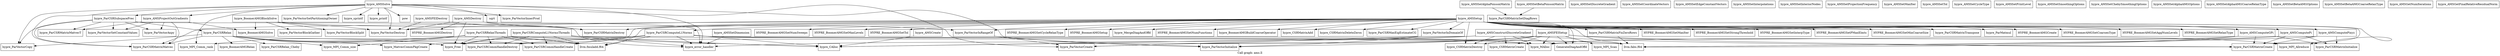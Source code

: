 digraph "Call graph: ams.ll" {
	label="Call graph: ams.ll";

	Node0x5566644f6c90 [shape=record,label="{hypre_ParCSRRelax}"];
	Node0x5566644f6c90 -> Node0x5566645056b0;
	Node0x5566644f6c90 -> Node0x556664502a80;
	Node0x5566644f6c90 -> Node0x556664500410;
	Node0x5566644f6c90 -> Node0x556664528cd0;
	Node0x5566644f6c90 -> Node0x556664524410;
	Node0x5566644f6c90 -> Node0x55666452b180;
	Node0x5566644f6c90 -> Node0x55666451de20;
	Node0x5566644f6c90 -> Node0x55666451b020;
	Node0x5566644f6c90 -> Node0x55666453a670;
	Node0x5566644f6c90 -> Node0x556664507800;
	Node0x5566644f6c90 -> Node0x55666452f350;
	Node0x5566645056b0 [shape=record,label="{hypre_ParVectorCopy}"];
	Node0x556664502a80 [shape=record,label="{hypre_ParCSRMatrixMatvec}"];
	Node0x556664500410 [shape=record,label="{hypre_MAlloc}"];
	Node0x556664528cd0 [shape=record,label="{hypre_MPI_Comm_size}"];
	Node0x556664524410 [shape=record,label="{hypre_MatvecCommPkgCreate}"];
	Node0x55666451de20 [shape=record,label="{hypre_ParCSRCommHandleCreate}"];
	Node0x55666451b020 [shape=record,label="{hypre_ParCSRCommHandleDestroy}"];
	Node0x55666453a670 [shape=record,label="{hypre_Free}"];
	Node0x556664507800 [shape=record,label="{llvm.fmuladd.f64}"];
	Node0x5566645504b0 [shape=record,label="{hypre_ParVectorInRangeOf}"];
	Node0x5566645504b0 -> Node0x556664560aa0;
	Node0x5566645504b0 -> Node0x55666455aac0;
	Node0x556664560aa0 [shape=record,label="{hypre_ParVectorCreate}"];
	Node0x55666452f350 [shape=record,label="{hypre_ParCSRRelax_Cheby}"];
	Node0x55666452b180 [shape=record,label="{hypre_BoomerAMGRelax}"];
	Node0x55666455aac0 [shape=record,label="{hypre_ParVectorInitialize}"];
	Node0x55666455a640 [shape=record,label="{hypre_ParVectorInDomainOf}"];
	Node0x55666455a640 -> Node0x556664560aa0;
	Node0x55666455a640 -> Node0x55666455aac0;
	Node0x556664552590 [shape=record,label="{hypre_ParVectorBlockSplit}"];
	Node0x5566645f5f40 [shape=record,label="{hypre_AMSCreate}"];
	Node0x5566645f5f40 -> Node0x5566645cb900;
	Node0x556664734680 [shape=record,label="{HYPRE_BoomerAMGSetMaxIter}"];
	Node0x556664731a50 [shape=record,label="{HYPRE_BoomerAMGSetStrongThreshold}"];
	Node0x556664711ab0 [shape=record,label="{HYPRE_BoomerAMGSetInterpType}"];
	Node0x55666473b1b0 [shape=record,label="{HYPRE_BoomerAMGSetPMaxElmts}"];
	Node0x556664672600 [shape=record,label="{HYPRE_BoomerAMGSetMinCoarseSize}"];
	Node0x55666456d250 [shape=record,label="{hypre_ParVectorBlockGather}"];
	Node0x5566645651d0 [shape=record,label="{hypre_BoomerAMGBlockSolve}"];
	Node0x5566645651d0 -> Node0x556664574a20;
	Node0x5566645651d0 -> Node0x5566645504b0;
	Node0x5566645651d0 -> Node0x556664571880;
	Node0x5566645651d0 -> Node0x556664552590;
	Node0x5566645651d0 -> Node0x55666456d250;
	Node0x556664574a20 [shape=record,label="{hypre_BoomerAMGSolve}"];
	Node0x556664571880 [shape=record,label="{hypre_ParVectorDestroy}"];
	Node0x55666456f7b0 [shape=record,label="{hypre_ParCSRMatrixFixZeroRows}"];
	Node0x55666456f7b0 -> Node0x5566645d1810;
	Node0x5566645d1810 [shape=record,label="{llvm.fabs.f64}"];
	Node0x5566645d1390 [shape=record,label="{hypre_ParCSRComputeL1Norms}"];
	Node0x5566645d1390 -> Node0x556664500410;
	Node0x5566645d1390 -> Node0x5566645cb900;
	Node0x5566645d1390 -> Node0x55666453a670;
	Node0x5566645d1390 -> Node0x55666451de20;
	Node0x5566645d1390 -> Node0x55666451b020;
	Node0x5566645d1390 -> Node0x5566645cb480;
	Node0x5566645d1390 -> Node0x5566645d1810;
	Node0x5566645d1390 -> Node0x556664507800;
	Node0x5566645cb900 [shape=record,label="{hypre_CAlloc}"];
	Node0x5566645cb480 [shape=record,label="{hypre_error_handler}"];
	Node0x5566645c1a20 [shape=record,label="{hypre_ParCSRMatrixSetDiagRows}"];
	Node0x5566646e53b0 [shape=record,label="{hypre_AMSSetup}"];
	Node0x5566646e53b0 -> Node0x5566646ff5e0;
	Node0x5566646e53b0 -> Node0x55666455a640;
	Node0x5566646e53b0 -> Node0x55666470b270;
	Node0x5566646e53b0 -> Node0x55666456f7b0;
	Node0x5566646e53b0 -> Node0x556664703680;
	Node0x5566646e53b0 -> Node0x556664701fe0;
	Node0x5566646e53b0 -> Node0x55666470fee0;
	Node0x5566646e53b0 -> Node0x55666471e740;
	Node0x5566646e53b0 -> Node0x55666471be70;
	Node0x5566646e53b0 -> Node0x5566647134f0;
	Node0x5566646e53b0 -> Node0x556664724230;
	Node0x5566646e53b0 -> Node0x556664734680;
	Node0x5566646e53b0 -> Node0x556664731a50;
	Node0x5566646e53b0 -> Node0x556664711ab0;
	Node0x5566646e53b0 -> Node0x55666473b1b0;
	Node0x5566646e53b0 -> Node0x556664672600;
	Node0x5566646e53b0 -> Node0x556664514e30;
	Node0x5566646e53b0 -> Node0x55666473c690;
	Node0x5566646e53b0 -> Node0x5566645504b0;
	Node0x5566646e53b0 -> Node0x5566644dd020;
	Node0x5566646e53b0 -> Node0x556664509b80;
	Node0x5566646e53b0 -> Node0x5566645d1810;
	Node0x5566646e53b0 -> Node0x5566644e9ee0;
	Node0x5566646e53b0 -> Node0x55666472d7b0;
	Node0x5566646e53b0 -> Node0x5566644dcdb0;
	Node0x5566646e53b0 -> Node0x5566644dcd30;
	Node0x5566646e53b0 -> Node0x55666472da50;
	Node0x5566646e53b0 -> Node0x5566646d7440;
	Node0x5566646e53b0 -> Node0x556664500490;
	Node0x5566646e53b0 -> Node0x5566645ed130;
	Node0x5566646e53b0 -> Node0x556664571880;
	Node0x5566646e53b0 -> Node0x556664507800;
	Node0x5566646e53b0 -> Node0x556664524410;
	Node0x5566646e53b0 -> Node0x5566646cd1d0;
	Node0x5566646e53b0 -> Node0x5566645d1390;
	Node0x5566646e53b0 -> Node0x5566644f2b60;
	Node0x5566646e53b0 -> Node0x5566646eae20;
	Node0x5566646e53b0 -> Node0x556664502a80;
	Node0x5566646e53b0 -> Node0x5566646ea8c0;
	Node0x5566645f30d0 [shape=record,label="{hypre_AMSDestroy}"];
	Node0x5566645f30d0 -> Node0x5566645cb480;
	Node0x5566645f30d0 -> Node0x5566645ed130;
	Node0x5566645f30d0 -> Node0x5566645eccb0;
	Node0x5566645f30d0 -> Node0x55666453a670;
	Node0x5566645f30d0 -> Node0x556664571880;
	Node0x5566645ed130 [shape=record,label="{hypre_ParCSRMatrixDestroy}"];
	Node0x5566645eccb0 [shape=record,label="{HYPRE_BoomerAMGDestroy}"];
	Node0x5566645ef5e0 [shape=record,label="{hypre_AMSSetDimension}"];
	Node0x5566645ef5e0 -> Node0x5566645cb480;
	Node0x556664614410 [shape=record,label="{hypre_AMSSetDiscreteGradient}"];
	Node0x55666460efc0 [shape=record,label="{hypre_AMSSetCoordinateVectors}"];
	Node0x55666460c150 [shape=record,label="{hypre_AMSSetEdgeConstantVectors}"];
	Node0x55666461bf90 [shape=record,label="{hypre_AMSSetInterpolations}"];
	Node0x55666458ba10 [shape=record,label="{hypre_AMSSetAlphaPoissonMatrix}"];
	Node0x55666458ba10 -> Node0x5566645c1a20;
	Node0x556664586810 [shape=record,label="{hypre_AMSSetBetaPoissonMatrix}"];
	Node0x556664586810 -> Node0x5566645c1a20;
	Node0x556664580d80 [shape=record,label="{hypre_AMSSetInteriorNodes}"];
	Node0x556664624070 [shape=record,label="{hypre_AMSSetProjectionFrequency}"];
	Node0x556664671810 [shape=record,label="{hypre_AMSSetMaxIter}"];
	Node0x556664633020 [shape=record,label="{hypre_AMSSetTol}"];
	Node0x5566646263b0 [shape=record,label="{hypre_AMSSetCycleType}"];
	Node0x55666464ab90 [shape=record,label="{hypre_AMSSetPrintLevel}"];
	Node0x5566646b52f0 [shape=record,label="{hypre_AMSSetSmoothingOptions}"];
	Node0x5566646aed70 [shape=record,label="{hypre_AMSSetChebySmoothingOptions}"];
	Node0x5566646a9180 [shape=record,label="{hypre_AMSSetAlphaAMGOptions}"];
	Node0x5566646c36e0 [shape=record,label="{hypre_AMSSetAlphaAMGCoarseRelaxType}"];
	Node0x5566646d23e0 [shape=record,label="{hypre_AMSSetBetaAMGOptions}"];
	Node0x5566646d7ff0 [shape=record,label="{hypre_AMSSetBetaAMGCoarseRelaxType}"];
	Node0x5566646cd1d0 [shape=record,label="{hypre_AMSComputePi}"];
	Node0x5566646cd1d0 -> Node0x556664500410;
	Node0x5566646cd1d0 -> Node0x5566646d7440;
	Node0x5566646cd1d0 -> Node0x5566646dc4d0;
	Node0x5566646cd1d0 -> Node0x5566645d1810;
	Node0x5566646d7440 [shape=record,label="{hypre_ParCSRMatrixCreate}"];
	Node0x5566646dc4d0 [shape=record,label="{hypre_ParCSRMatrixInitialize}"];
	Node0x5566646eae20 [shape=record,label="{hypre_AMSComputePixyz}"];
	Node0x5566646eae20 -> Node0x5566646d7440;
	Node0x5566646eae20 -> Node0x5566646dc4d0;
	Node0x5566646eae20 -> Node0x5566645d1810;
	Node0x5566646ea8c0 [shape=record,label="{hypre_AMSComputeGPi}"];
	Node0x5566646ea8c0 -> Node0x556664500410;
	Node0x5566646ea8c0 -> Node0x5566646d7440;
	Node0x5566646ea8c0 -> Node0x5566646dc4d0;
	Node0x5566646ea8c0 -> Node0x5566645d1810;
	Node0x5566646ff5e0 [shape=record,label="{hypre_ParCSRMatrixTranspose}"];
	Node0x55666470b270 [shape=record,label="{hypre_ParMatmul}"];
	Node0x556664703680 [shape=record,label="{HYPRE_BoomerAMGCreate}"];
	Node0x556664701fe0 [shape=record,label="{HYPRE_BoomerAMGSetCoarsenType}"];
	Node0x55666470fee0 [shape=record,label="{HYPRE_BoomerAMGSetAggNumLevels}"];
	Node0x55666471e740 [shape=record,label="{HYPRE_BoomerAMGSetRelaxType}"];
	Node0x55666471be70 [shape=record,label="{HYPRE_BoomerAMGSetNumSweeps}"];
	Node0x5566647134f0 [shape=record,label="{HYPRE_BoomerAMGSetMaxLevels}"];
	Node0x556664724230 [shape=record,label="{HYPRE_BoomerAMGSetTol}"];
	Node0x556664514e30 [shape=record,label="{HYPRE_BoomerAMGSetCycleRelaxType}"];
	Node0x55666473c690 [shape=record,label="{HYPRE_BoomerAMGSetup}"];
	Node0x5566644dd020 [shape=record,label="{hypre_MergeDiagAndOffd}"];
	Node0x55666472d7b0 [shape=record,label="{hypre_MPI_Allreduce}"];
	Node0x5566644dcdb0 [shape=record,label="{hypre_CSRMatrixAdd}"];
	Node0x5566644dcd30 [shape=record,label="{hypre_CSRMatrixDeleteZeros}"];
	Node0x55666472da50 [shape=record,label="{hypre_CSRMatrixDestroy}"];
	Node0x556664500490 [shape=record,label="{GenerateDiagAndOffd}"];
	Node0x5566644f2b60 [shape=record,label="{hypre_ParCSRMaxEigEstimateCG}"];
	Node0x5566644e9ee0 [shape=record,label="{hypre_BoomerAMGBuildCoarseOperator}"];
	Node0x556664509b80 [shape=record,label="{HYPRE_BoomerAMGSetNumFunctions}"];
	Node0x5566644fa6d0 [shape=record,label="{hypre_AMSSolve}"];
	Node0x5566644fa6d0 -> Node0x556664560aa0;
	Node0x5566644fa6d0 -> Node0x55666455aac0;
	Node0x5566644fa6d0 -> Node0x5566645c1aa0;
	Node0x5566644fa6d0 -> Node0x556664510ba0;
	Node0x5566644fa6d0 -> Node0x556664514030;
	Node0x5566644fa6d0 -> Node0x556664515030;
	Node0x5566644fa6d0 -> Node0x556664571880;
	Node0x5566644fa6d0 -> Node0x5566645cb480;
	Node0x5566644fa6d0 -> Node0x5566645162f0;
	Node0x5566644fa6d0 -> Node0x556664516dd0;
	Node0x5566644fa6d0 -> Node0x556664515630;
	Node0x5566644fa6d0 -> Node0x556664515370;
	Node0x5566644fa6d0 -> Node0x556664502a80;
	Node0x5566644fa6d0 -> Node0x5566645056b0;
	Node0x5566644fa6d0 -> Node0x556664515bc0;
	Node0x5566645c1aa0 [shape=record,label="{hypre_ParVectorSetPartitioningOwner}"];
	Node0x556664510ba0 [shape=record,label="{hypre_MPI_Comm_rank}"];
	Node0x556664514030 [shape=record,label="{hypre_AMSProjectOutGradients}"];
	Node0x556664514030 -> Node0x5566645183b0;
	Node0x556664514030 -> Node0x556664519560;
	Node0x556664514030 -> Node0x556664574a20;
	Node0x556664514030 -> Node0x556664502a80;
	Node0x556664514030 -> Node0x55666451c9f0;
	Node0x556664515030 [shape=record,label="{hypre_sprintf}"];
	Node0x556664515630 [shape=record,label="{sqrt}"];
	Node0x556664515370 [shape=record,label="{hypre_ParVectorInnerProd}"];
	Node0x5566645162f0 [shape=record,label="{hypre_printf}"];
	Node0x556664515bc0 [shape=record,label="{hypre_ParCSRSubspacePrec}"];
	Node0x556664515bc0 -> Node0x5566645056b0;
	Node0x556664515bc0 -> Node0x556664502a80;
	Node0x556664515bc0 -> Node0x5566644f6c90;
	Node0x556664515bc0 -> Node0x5566645cb480;
	Node0x556664515bc0 -> Node0x5566645183b0;
	Node0x556664515bc0 -> Node0x55666451c9f0;
	Node0x556664515bc0 -> Node0x556664519560;
	Node0x556664516dd0 [shape=record,label="{pow}"];
	Node0x5566645183b0 [shape=record,label="{hypre_ParCSRMatrixMatvecT}"];
	Node0x556664519560 [shape=record,label="{hypre_ParVectorSetConstantValues}"];
	Node0x55666451c9f0 [shape=record,label="{hypre_ParVectorAxpy}"];
	Node0x556664524880 [shape=record,label="{hypre_AMSGetNumIterations}"];
	Node0x556664524c20 [shape=record,label="{hypre_AMSGetFinalRelativeResidualNorm}"];
	Node0x556664528900 [shape=record,label="{hypre_AMSConstructDiscreteGradient}"];
	Node0x556664528900 -> Node0x5566645cb900;
	Node0x556664528900 -> Node0x55666472da50;
	Node0x556664528900 -> Node0x55666452ef80;
	Node0x556664528900 -> Node0x5566645cb480;
	Node0x556664528900 -> Node0x556664500410;
	Node0x556664528900 -> Node0x556664500490;
	Node0x556664528900 -> Node0x5566646d7440;
	Node0x55666474a510 [shape=record,label="{hypre_AMSFEISetup}"];
	Node0x55666474a510 -> Node0x556664500410;
	Node0x55666474a510 -> Node0x55666474a5c0;
	Node0x55666474a510 -> Node0x55666472d7b0;
	Node0x55666474a510 -> Node0x556664560aa0;
	Node0x55666474a510 -> Node0x55666455aac0;
	Node0x55666474a510 -> Node0x55666472da50;
	Node0x55666474a510 -> Node0x556664500490;
	Node0x55666474a510 -> Node0x5566646d7440;
	Node0x55666474a510 -> Node0x55666452ef80;
	Node0x55666474a510 -> Node0x5566645cb900;
	Node0x55666452ef80 [shape=record,label="{hypre_CSRMatrixCreate}"];
	Node0x556664748860 [shape=record,label="{hypre_AMSFEIDestroy}"];
	Node0x556664748860 -> Node0x5566645ed130;
	Node0x556664748860 -> Node0x556664571880;
	Node0x55666474a5c0 [shape=record,label="{hypre_MPI_Scan}"];
	Node0x556664748910 [shape=record,label="{hypre_ParCSRComputeL1NormsThreads}"];
	Node0x556664748910 -> Node0x5566645cb900;
	Node0x556664748910 -> Node0x55666453a670;
	Node0x556664748910 -> Node0x5566645cb480;
	Node0x556664748910 -> Node0x55666451de20;
	Node0x556664748910 -> Node0x55666451b020;
	Node0x556664748910 -> Node0x5566645d1810;
	Node0x556664748910 -> Node0x556664507800;
	Node0x556664531d80 [shape=record,label="{hypre_ParCSRRelaxThreads}"];
	Node0x556664531d80 -> Node0x556664528cd0;
	Node0x556664531d80 -> Node0x556664510ba0;
	Node0x556664531d80 -> Node0x5566645cb900;
	Node0x556664531d80 -> Node0x55666453a670;
	Node0x556664531d80 -> Node0x55666451de20;
	Node0x556664531d80 -> Node0x55666451b020;
	Node0x556664531d80 -> Node0x556664507800;
}
